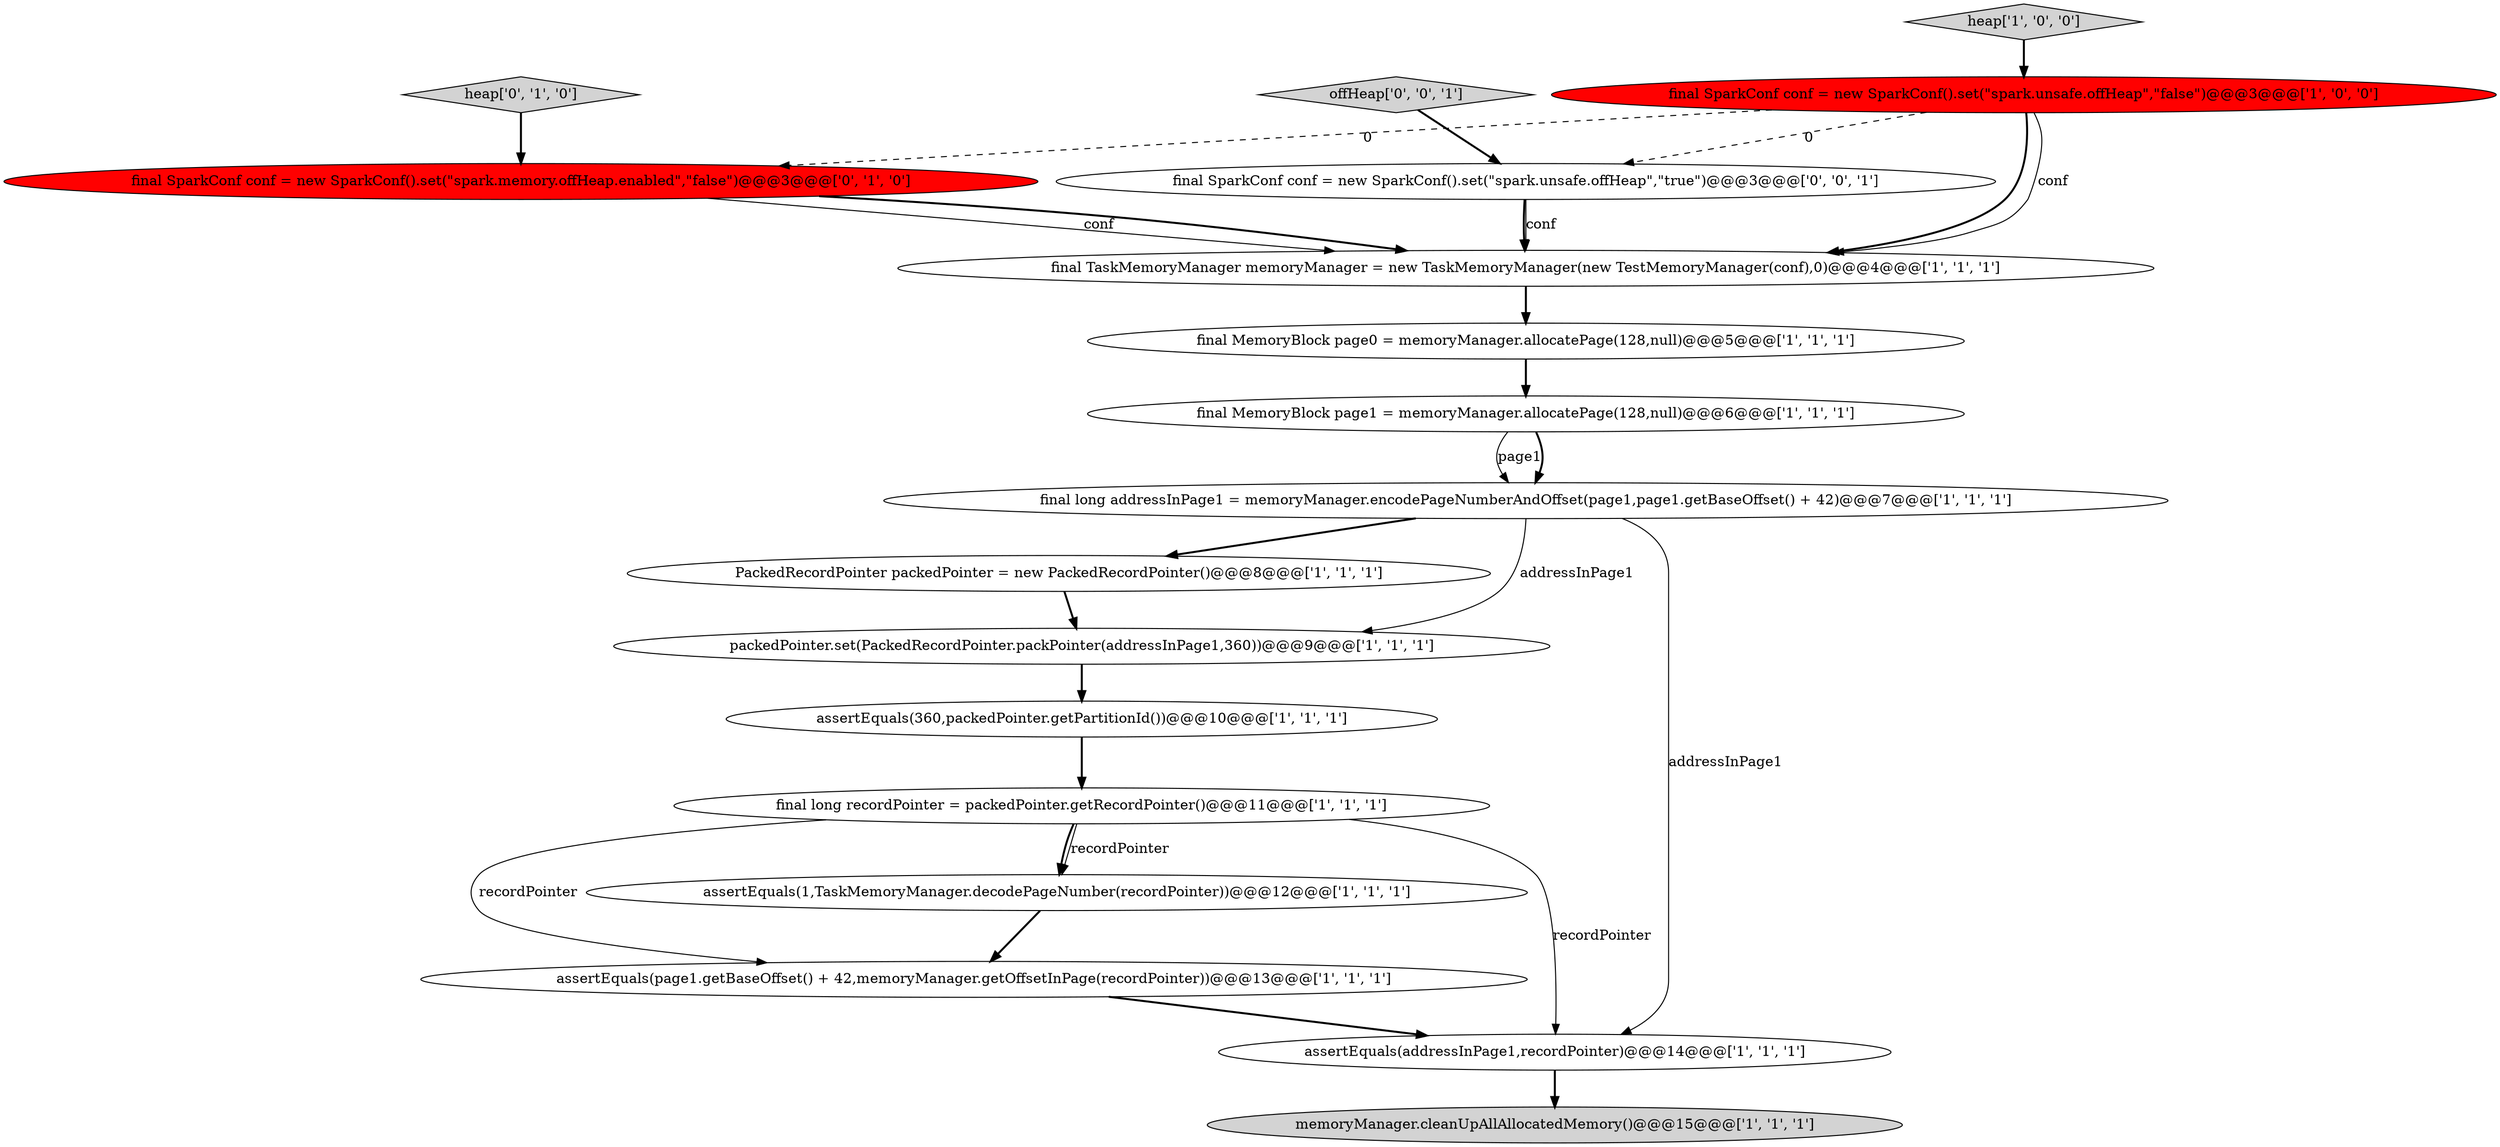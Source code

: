 digraph {
14 [style = filled, label = "final SparkConf conf = new SparkConf().set(\"spark.memory.offHeap.enabled\",\"false\")@@@3@@@['0', '1', '0']", fillcolor = red, shape = ellipse image = "AAA1AAABBB2BBB"];
16 [style = filled, label = "offHeap['0', '0', '1']", fillcolor = lightgray, shape = diamond image = "AAA0AAABBB3BBB"];
3 [style = filled, label = "assertEquals(360,packedPointer.getPartitionId())@@@10@@@['1', '1', '1']", fillcolor = white, shape = ellipse image = "AAA0AAABBB1BBB"];
2 [style = filled, label = "final long recordPointer = packedPointer.getRecordPointer()@@@11@@@['1', '1', '1']", fillcolor = white, shape = ellipse image = "AAA0AAABBB1BBB"];
4 [style = filled, label = "packedPointer.set(PackedRecordPointer.packPointer(addressInPage1,360))@@@9@@@['1', '1', '1']", fillcolor = white, shape = ellipse image = "AAA0AAABBB1BBB"];
0 [style = filled, label = "final SparkConf conf = new SparkConf().set(\"spark.unsafe.offHeap\",\"false\")@@@3@@@['1', '0', '0']", fillcolor = red, shape = ellipse image = "AAA1AAABBB1BBB"];
12 [style = filled, label = "assertEquals(addressInPage1,recordPointer)@@@14@@@['1', '1', '1']", fillcolor = white, shape = ellipse image = "AAA0AAABBB1BBB"];
6 [style = filled, label = "PackedRecordPointer packedPointer = new PackedRecordPointer()@@@8@@@['1', '1', '1']", fillcolor = white, shape = ellipse image = "AAA0AAABBB1BBB"];
10 [style = filled, label = "heap['1', '0', '0']", fillcolor = lightgray, shape = diamond image = "AAA0AAABBB1BBB"];
13 [style = filled, label = "memoryManager.cleanUpAllAllocatedMemory()@@@15@@@['1', '1', '1']", fillcolor = lightgray, shape = ellipse image = "AAA0AAABBB1BBB"];
15 [style = filled, label = "heap['0', '1', '0']", fillcolor = lightgray, shape = diamond image = "AAA0AAABBB2BBB"];
17 [style = filled, label = "final SparkConf conf = new SparkConf().set(\"spark.unsafe.offHeap\",\"true\")@@@3@@@['0', '0', '1']", fillcolor = white, shape = ellipse image = "AAA0AAABBB3BBB"];
5 [style = filled, label = "final MemoryBlock page1 = memoryManager.allocatePage(128,null)@@@6@@@['1', '1', '1']", fillcolor = white, shape = ellipse image = "AAA0AAABBB1BBB"];
9 [style = filled, label = "final long addressInPage1 = memoryManager.encodePageNumberAndOffset(page1,page1.getBaseOffset() + 42)@@@7@@@['1', '1', '1']", fillcolor = white, shape = ellipse image = "AAA0AAABBB1BBB"];
1 [style = filled, label = "final TaskMemoryManager memoryManager = new TaskMemoryManager(new TestMemoryManager(conf),0)@@@4@@@['1', '1', '1']", fillcolor = white, shape = ellipse image = "AAA0AAABBB1BBB"];
7 [style = filled, label = "assertEquals(1,TaskMemoryManager.decodePageNumber(recordPointer))@@@12@@@['1', '1', '1']", fillcolor = white, shape = ellipse image = "AAA0AAABBB1BBB"];
8 [style = filled, label = "assertEquals(page1.getBaseOffset() + 42,memoryManager.getOffsetInPage(recordPointer))@@@13@@@['1', '1', '1']", fillcolor = white, shape = ellipse image = "AAA0AAABBB1BBB"];
11 [style = filled, label = "final MemoryBlock page0 = memoryManager.allocatePage(128,null)@@@5@@@['1', '1', '1']", fillcolor = white, shape = ellipse image = "AAA0AAABBB1BBB"];
9->12 [style = solid, label="addressInPage1"];
4->3 [style = bold, label=""];
5->9 [style = solid, label="page1"];
17->1 [style = bold, label=""];
5->9 [style = bold, label=""];
15->14 [style = bold, label=""];
16->17 [style = bold, label=""];
7->8 [style = bold, label=""];
0->17 [style = dashed, label="0"];
14->1 [style = solid, label="conf"];
14->1 [style = bold, label=""];
9->6 [style = bold, label=""];
1->11 [style = bold, label=""];
0->14 [style = dashed, label="0"];
12->13 [style = bold, label=""];
6->4 [style = bold, label=""];
11->5 [style = bold, label=""];
2->8 [style = solid, label="recordPointer"];
3->2 [style = bold, label=""];
0->1 [style = bold, label=""];
10->0 [style = bold, label=""];
9->4 [style = solid, label="addressInPage1"];
17->1 [style = solid, label="conf"];
2->12 [style = solid, label="recordPointer"];
2->7 [style = bold, label=""];
0->1 [style = solid, label="conf"];
8->12 [style = bold, label=""];
2->7 [style = solid, label="recordPointer"];
}
